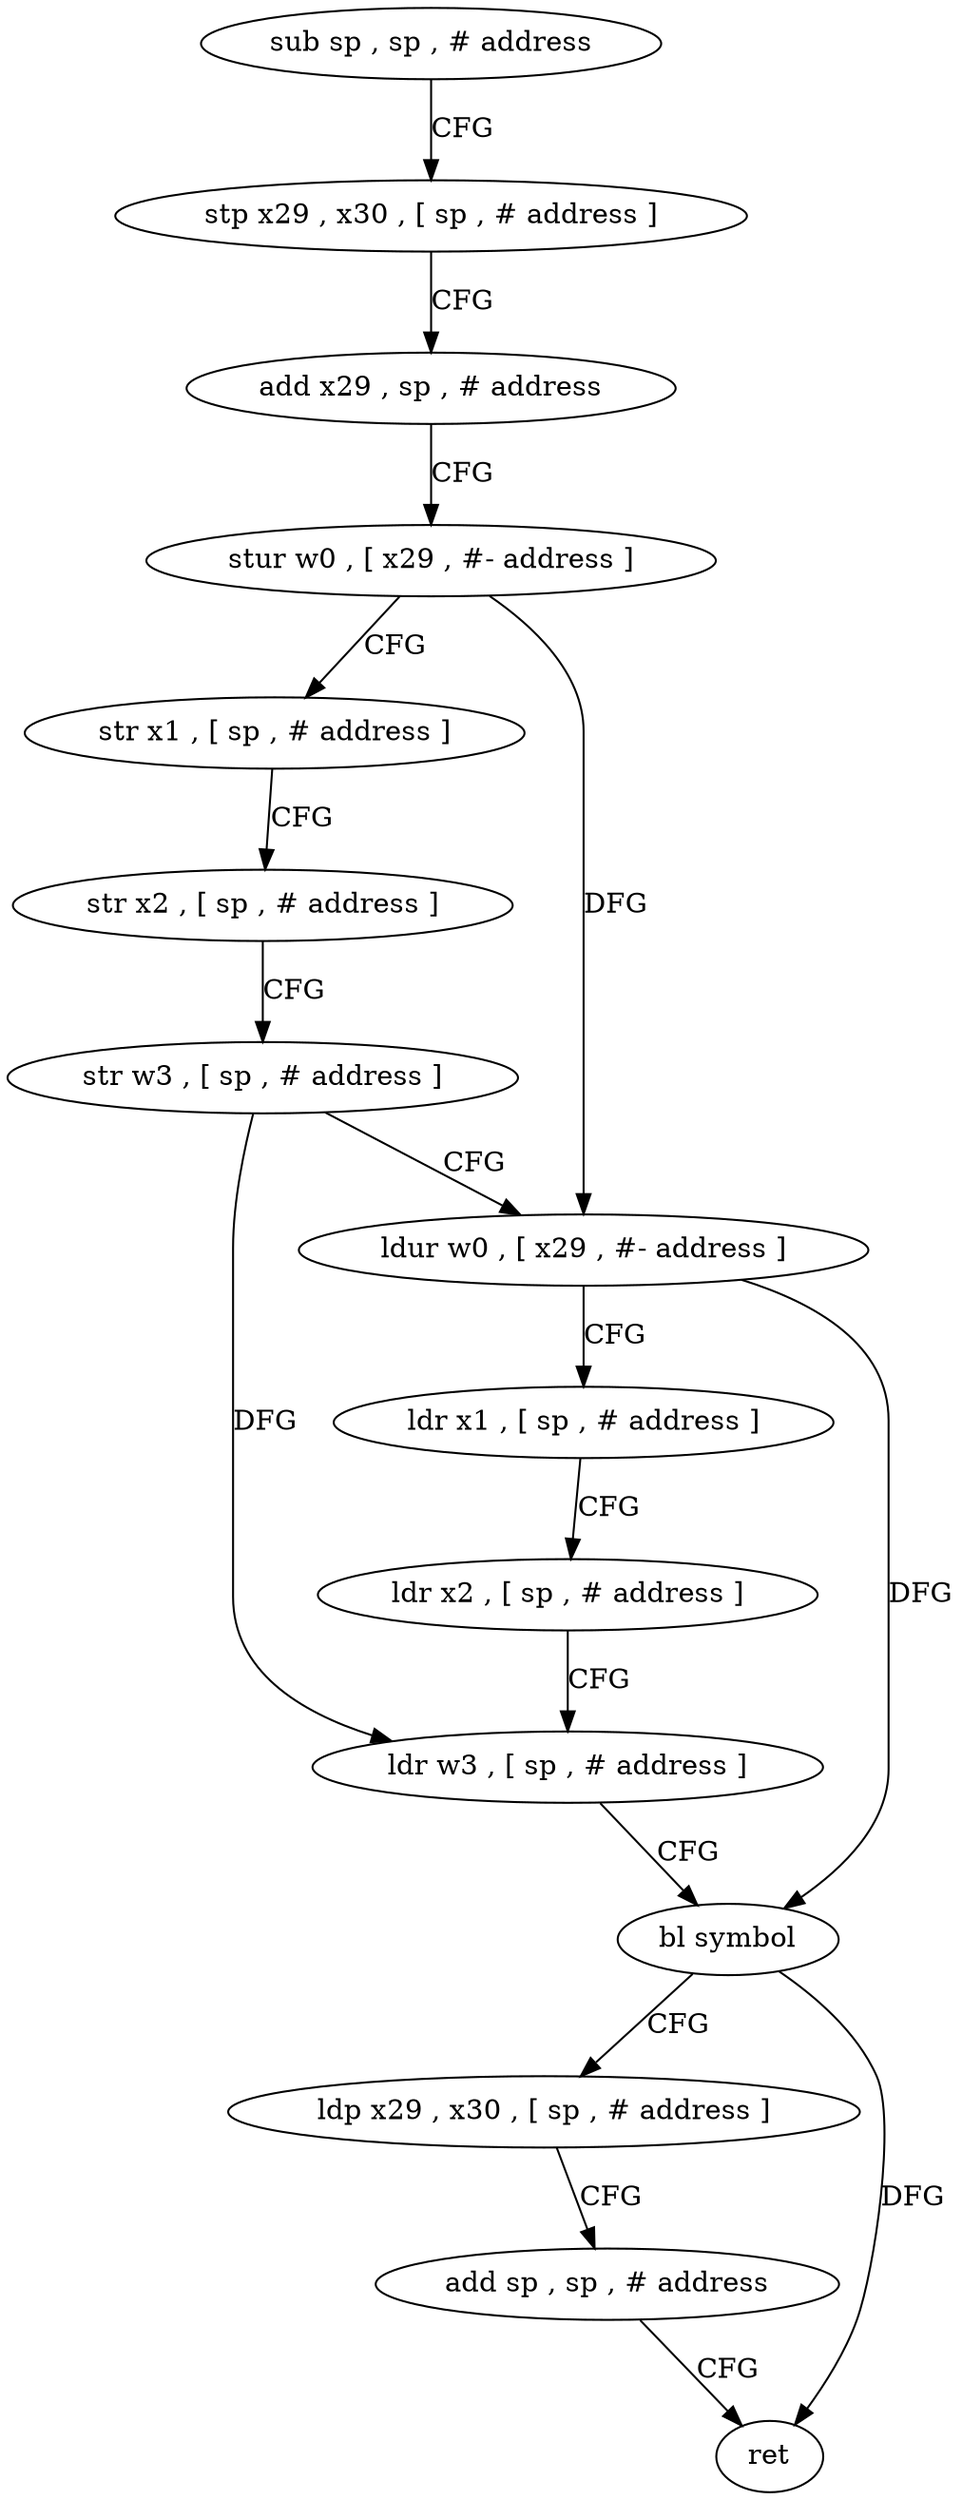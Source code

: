 digraph "func" {
"4213644" [label = "sub sp , sp , # address" ]
"4213648" [label = "stp x29 , x30 , [ sp , # address ]" ]
"4213652" [label = "add x29 , sp , # address" ]
"4213656" [label = "stur w0 , [ x29 , #- address ]" ]
"4213660" [label = "str x1 , [ sp , # address ]" ]
"4213664" [label = "str x2 , [ sp , # address ]" ]
"4213668" [label = "str w3 , [ sp , # address ]" ]
"4213672" [label = "ldur w0 , [ x29 , #- address ]" ]
"4213676" [label = "ldr x1 , [ sp , # address ]" ]
"4213680" [label = "ldr x2 , [ sp , # address ]" ]
"4213684" [label = "ldr w3 , [ sp , # address ]" ]
"4213688" [label = "bl symbol" ]
"4213692" [label = "ldp x29 , x30 , [ sp , # address ]" ]
"4213696" [label = "add sp , sp , # address" ]
"4213700" [label = "ret" ]
"4213644" -> "4213648" [ label = "CFG" ]
"4213648" -> "4213652" [ label = "CFG" ]
"4213652" -> "4213656" [ label = "CFG" ]
"4213656" -> "4213660" [ label = "CFG" ]
"4213656" -> "4213672" [ label = "DFG" ]
"4213660" -> "4213664" [ label = "CFG" ]
"4213664" -> "4213668" [ label = "CFG" ]
"4213668" -> "4213672" [ label = "CFG" ]
"4213668" -> "4213684" [ label = "DFG" ]
"4213672" -> "4213676" [ label = "CFG" ]
"4213672" -> "4213688" [ label = "DFG" ]
"4213676" -> "4213680" [ label = "CFG" ]
"4213680" -> "4213684" [ label = "CFG" ]
"4213684" -> "4213688" [ label = "CFG" ]
"4213688" -> "4213692" [ label = "CFG" ]
"4213688" -> "4213700" [ label = "DFG" ]
"4213692" -> "4213696" [ label = "CFG" ]
"4213696" -> "4213700" [ label = "CFG" ]
}
